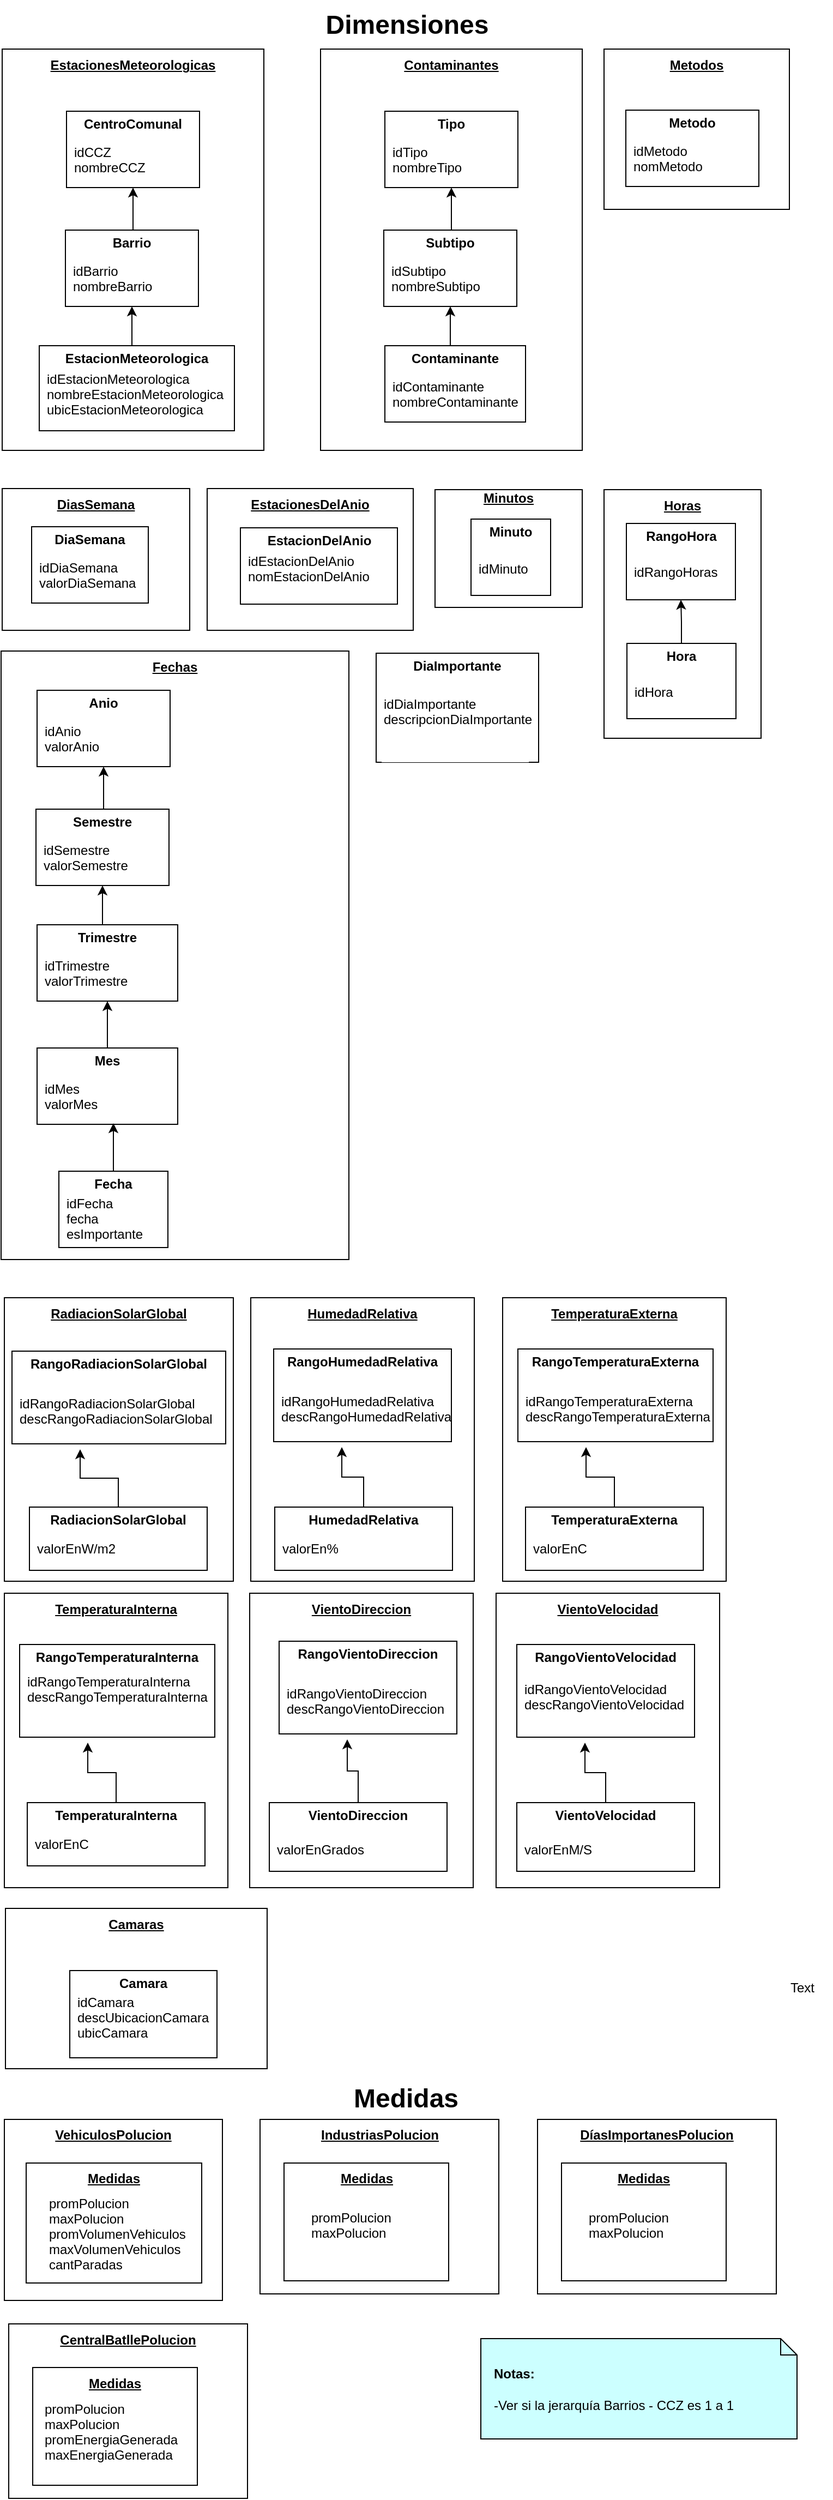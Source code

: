 <mxfile userAgent="Mozilla/5.0 (Macintosh; Intel Mac OS X 10_13_6) AppleWebKit/537.36 (KHTML, like Gecko) draw.io/7.8.7 Chrome/58.0.303.110 Electron/1.7.5 Safari/537.36" type="device" version="9.4.6" editor="www.draw.io"><diagram id="01ee848b-bfa0-368f-3120-69a5512751cf" name="Page-1"><mxGraphModel dx="1110" dy="846" grid="1" gridSize="10" guides="1" tooltips="1" connect="1" arrows="1" fold="1" page="1" pageScale="1" pageWidth="827" pageHeight="1169" background="#ffffff" math="0" shadow="0"><root><mxCell id="2eb9ab5e75fa441f-0"/><mxCell id="2eb9ab5e75fa441f-1" parent="2eb9ab5e75fa441f-0"/><mxCell id="212" value="EstacionesDelAnio" style="swimlane;swimlaneLine=0;whiteSpace=wrap;startSize=29;fontStyle=5;align=center" parent="2eb9ab5e75fa441f-1" vertex="1"><mxGeometry x="226" y="448" width="189" height="130" as="geometry"><mxRectangle x="39" y="92" width="70" height="29" as="alternateBounds"/></mxGeometry></mxCell><mxCell id="2eb9ab5e75fa441f-14" value="EstacionesMeteorologicas" style="swimlane;swimlaneLine=0;whiteSpace=wrap;startSize=29;fontStyle=5;align=center" parent="2eb9ab5e75fa441f-1" vertex="1"><mxGeometry x="38" y="45" width="240" height="368" as="geometry"><mxRectangle x="39" y="92" width="70" height="29" as="alternateBounds"/></mxGeometry></mxCell><mxCell id="0" value="CentroComunal" style="swimlane;swimlaneLine=0;whiteSpace=wrap" parent="2eb9ab5e75fa441f-14" vertex="1"><mxGeometry x="59" y="57" width="122" height="70" as="geometry"><mxRectangle x="590" y="38" width="70" height="23" as="alternateBounds"/></mxGeometry></mxCell><mxCell id="1" value="idCCZ&#10;nombreCCZ" style="text;align=left;verticalAlign=middle;" parent="0" vertex="1"><mxGeometry x="5" y="19" width="130" height="50" as="geometry"/></mxCell><mxCell id="9" style="edgeStyle=orthogonalEdgeStyle;rounded=0;html=1;exitX=0.5;exitY=0;entryX=0.5;entryY=1;jettySize=auto;orthogonalLoop=1;" parent="2eb9ab5e75fa441f-14" source="3" target="0" edge="1"><mxGeometry relative="1" as="geometry"/></mxCell><mxCell id="3" value="Barrio" style="swimlane;swimlaneLine=0;whiteSpace=wrap" parent="2eb9ab5e75fa441f-14" vertex="1"><mxGeometry x="58" y="166" width="122" height="70" as="geometry"><mxRectangle x="590" y="38" width="70" height="23" as="alternateBounds"/></mxGeometry></mxCell><mxCell id="4" value="idBarrio&#10;nombreBarrio" style="text;align=left;verticalAlign=middle;" parent="3" vertex="1"><mxGeometry x="5" y="19" width="130" height="50" as="geometry"/></mxCell><mxCell id="10" style="edgeStyle=orthogonalEdgeStyle;rounded=0;html=1;exitX=0.5;exitY=0;entryX=0.5;entryY=1;jettySize=auto;orthogonalLoop=1;" parent="2eb9ab5e75fa441f-14" source="5" target="3" edge="1"><mxGeometry relative="1" as="geometry"/></mxCell><mxCell id="5" value="EstacionMeteorologica" style="swimlane;swimlaneLine=0;whiteSpace=wrap" parent="2eb9ab5e75fa441f-14" vertex="1"><mxGeometry x="34" y="272" width="179" height="78" as="geometry"><mxRectangle x="590" y="38" width="70" height="23" as="alternateBounds"/></mxGeometry></mxCell><mxCell id="6" value="idEstacionMeteorologica&#10;nombreEstacionMeteorologica&#10;ubicEstacionMeteorologica&#10;" style="text;align=left;verticalAlign=middle;" parent="5" vertex="1"><mxGeometry x="5" y="26" width="130" height="50" as="geometry"/></mxCell><mxCell id="4a65618d5dacdeda-0" value="Dimensiones" style="text;align=center;verticalAlign=middle;fontFamily=Helvetica;fontSize=24;fontStyle=1" parent="2eb9ab5e75fa441f-1" vertex="1"><mxGeometry x="332" width="155" height="40" as="geometry"/></mxCell><mxCell id="4a65618d5dacdeda-1" value="Medidas" style="text;align=center;verticalAlign=middle;fontFamily=Helvetica;fontSize=24;fontStyle=1" parent="2eb9ab5e75fa441f-1" vertex="1"><mxGeometry x="331" y="1901.5" width="155" height="40" as="geometry"/></mxCell><mxCell id="4a65618d5dacdeda-2" value="VehiculosPolucion" style="swimlane;swimlaneLine=0;whiteSpace=wrap;startSize=29;fontStyle=5" parent="2eb9ab5e75fa441f-1" vertex="1"><mxGeometry x="40" y="1943.5" width="200" height="166" as="geometry"/></mxCell><mxCell id="86" value="Medidas" style="swimlane;swimlaneLine=0;whiteSpace=wrap;startSize=29;fontStyle=5" parent="4a65618d5dacdeda-2" vertex="1"><mxGeometry x="20" y="40" width="161" height="110" as="geometry"/></mxCell><mxCell id="87" value="promPolucion&#10;maxPolucion&#10;promVolumenVehiculos&#10;maxVolumenVehiculos&#10;cantParadas&#10;" style="text;align=left;verticalAlign=middle;" parent="86" vertex="1"><mxGeometry x="19" y="35.42" width="155" height="72.58" as="geometry"/></mxCell><mxCell id="11" value="Contaminantes" style="swimlane;swimlaneLine=0;whiteSpace=wrap;startSize=29;fontStyle=5;align=center" parent="2eb9ab5e75fa441f-1" vertex="1"><mxGeometry x="330" y="45" width="240" height="368" as="geometry"><mxRectangle x="39" y="92" width="70" height="29" as="alternateBounds"/></mxGeometry></mxCell><mxCell id="12" value="Tipo" style="swimlane;swimlaneLine=0;whiteSpace=wrap" parent="11" vertex="1"><mxGeometry x="59" y="57" width="122" height="70" as="geometry"><mxRectangle x="590" y="38" width="70" height="23" as="alternateBounds"/></mxGeometry></mxCell><mxCell id="13" value="idTipo&#10;nombreTipo" style="text;align=left;verticalAlign=middle;" parent="12" vertex="1"><mxGeometry x="5" y="19" width="130" height="50" as="geometry"/></mxCell><mxCell id="14" style="edgeStyle=orthogonalEdgeStyle;rounded=0;html=1;exitX=0.5;exitY=0;entryX=0.5;entryY=1;jettySize=auto;orthogonalLoop=1;" parent="11" source="15" target="12" edge="1"><mxGeometry relative="1" as="geometry"/></mxCell><mxCell id="15" value="Subtipo" style="swimlane;swimlaneLine=0;whiteSpace=wrap" parent="11" vertex="1"><mxGeometry x="58" y="166" width="122" height="70" as="geometry"><mxRectangle x="590" y="38" width="70" height="23" as="alternateBounds"/></mxGeometry></mxCell><mxCell id="16" value="idSubtipo&#10;nombreSubtipo" style="text;align=left;verticalAlign=middle;" parent="15" vertex="1"><mxGeometry x="5" y="19" width="130" height="50" as="geometry"/></mxCell><mxCell id="17" style="edgeStyle=orthogonalEdgeStyle;rounded=0;html=1;exitX=0.5;exitY=0;entryX=0.5;entryY=1;jettySize=auto;orthogonalLoop=1;" parent="11" source="18" target="15" edge="1"><mxGeometry relative="1" as="geometry"/></mxCell><mxCell id="18" value="Contaminante" style="swimlane;swimlaneLine=0;whiteSpace=wrap" parent="11" vertex="1"><mxGeometry x="59" y="272" width="129" height="70" as="geometry"><mxRectangle x="590" y="38" width="70" height="23" as="alternateBounds"/></mxGeometry></mxCell><mxCell id="19" value="idContaminante&#10;nombreContaminante" style="text;align=left;verticalAlign=middle;" parent="18" vertex="1"><mxGeometry x="5" y="19" width="130" height="50" as="geometry"/></mxCell><mxCell id="20" value="Camaras" style="swimlane;swimlaneLine=0;whiteSpace=wrap;startSize=29;fontStyle=5;align=center" parent="2eb9ab5e75fa441f-1" vertex="1"><mxGeometry x="41" y="1750" width="240" height="147" as="geometry"><mxRectangle x="39" y="92" width="70" height="29" as="alternateBounds"/></mxGeometry></mxCell><mxCell id="21" value="Camara" style="swimlane;swimlaneLine=0;whiteSpace=wrap" parent="20" vertex="1"><mxGeometry x="59" y="57" width="135" height="80" as="geometry"><mxRectangle x="590" y="38" width="70" height="23" as="alternateBounds"/></mxGeometry></mxCell><mxCell id="22" value="idCamara&#10;descUbicacionCamara&#10;ubicCamara&#10;" style="text;align=left;verticalAlign=middle;" parent="21" vertex="1"><mxGeometry x="5" y="19" width="130" height="61" as="geometry"/></mxCell><mxCell id="32" value="Fechas" style="swimlane;swimlaneLine=0;whiteSpace=wrap;startSize=29;fontStyle=5;align=center" parent="2eb9ab5e75fa441f-1" vertex="1"><mxGeometry x="37" y="597" width="319" height="558" as="geometry"><mxRectangle x="39" y="92" width="70" height="29" as="alternateBounds"/></mxGeometry></mxCell><mxCell id="33" value="Anio" style="swimlane;swimlaneLine=0;whiteSpace=wrap" parent="32" vertex="1"><mxGeometry x="33" y="36" width="122" height="70" as="geometry"><mxRectangle x="590" y="38" width="70" height="23" as="alternateBounds"/></mxGeometry></mxCell><mxCell id="34" value="idAnio&#10;valorAnio" style="text;align=left;verticalAlign=middle;" parent="33" vertex="1"><mxGeometry x="5" y="19" width="130" height="50" as="geometry"/></mxCell><mxCell id="35" style="edgeStyle=orthogonalEdgeStyle;rounded=0;html=1;exitX=0.5;exitY=0;entryX=0.5;entryY=1;jettySize=auto;orthogonalLoop=1;" parent="32" source="36" target="33" edge="1"><mxGeometry relative="1" as="geometry"/></mxCell><mxCell id="36" value="Semestre" style="swimlane;swimlaneLine=0;whiteSpace=wrap" parent="32" vertex="1"><mxGeometry x="32" y="145" width="122" height="70" as="geometry"><mxRectangle x="590" y="38" width="70" height="23" as="alternateBounds"/></mxGeometry></mxCell><mxCell id="37" value="idSemestre&#10;valorSemestre" style="text;align=left;verticalAlign=middle;" parent="36" vertex="1"><mxGeometry x="5" y="19" width="130" height="50" as="geometry"/></mxCell><mxCell id="38" style="edgeStyle=orthogonalEdgeStyle;rounded=0;html=1;exitX=0.5;exitY=0;entryX=0.5;entryY=1;jettySize=auto;orthogonalLoop=1;" parent="32" source="39" target="36" edge="1"><mxGeometry relative="1" as="geometry"/></mxCell><mxCell id="39" value="Trimestre" style="swimlane;swimlaneLine=0;whiteSpace=wrap" parent="32" vertex="1"><mxGeometry x="33" y="251" width="129" height="70" as="geometry"><mxRectangle x="590" y="38" width="70" height="23" as="alternateBounds"/></mxGeometry></mxCell><mxCell id="40" value="idTrimestre&#10;valorTrimestre" style="text;align=left;verticalAlign=middle;" parent="39" vertex="1"><mxGeometry x="5" y="19" width="130" height="50" as="geometry"/></mxCell><mxCell id="43" style="edgeStyle=orthogonalEdgeStyle;rounded=0;html=1;exitX=0.5;exitY=0;entryX=0.5;entryY=1;jettySize=auto;orthogonalLoop=1;" parent="32" source="41" target="39" edge="1"><mxGeometry relative="1" as="geometry"/></mxCell><mxCell id="41" value="Mes" style="swimlane;swimlaneLine=0;whiteSpace=wrap" parent="32" vertex="1"><mxGeometry x="33" y="364" width="129" height="70" as="geometry"><mxRectangle x="590" y="38" width="70" height="23" as="alternateBounds"/></mxGeometry></mxCell><mxCell id="42" value="idMes&#10;valorMes" style="text;align=left;verticalAlign=middle;" parent="41" vertex="1"><mxGeometry x="5" y="19" width="130" height="50" as="geometry"/></mxCell><mxCell id="44" value="Fecha" style="swimlane;swimlaneLine=0;whiteSpace=wrap" parent="32" vertex="1"><mxGeometry x="53" y="477" width="100" height="70" as="geometry"><mxRectangle x="590" y="38" width="70" height="23" as="alternateBounds"/></mxGeometry></mxCell><mxCell id="45" value="idFecha&#10;fecha&#10;esImportante&#10;" style="text;align=left;verticalAlign=middle;" parent="44" vertex="1"><mxGeometry x="5" y="25" width="65" height="50" as="geometry"/></mxCell><mxCell id="46" style="edgeStyle=orthogonalEdgeStyle;rounded=0;html=1;exitX=0.5;exitY=0;entryX=0.5;entryY=1;jettySize=auto;orthogonalLoop=1;" parent="32" source="44" target="42" edge="1"><mxGeometry relative="1" as="geometry"/></mxCell><mxCell id="108" value="CentralBatllePolucion" style="swimlane;swimlaneLine=0;whiteSpace=wrap;startSize=29;fontStyle=5" parent="2eb9ab5e75fa441f-1" vertex="1"><mxGeometry x="44" y="2131" width="219" height="160" as="geometry"/></mxCell><mxCell id="109" value="Medidas" style="swimlane;swimlaneLine=0;whiteSpace=wrap;startSize=29;fontStyle=5" parent="108" vertex="1"><mxGeometry x="22" y="40" width="151" height="108" as="geometry"/></mxCell><mxCell id="110" value="promPolucion&#10;maxPolucion&#10;promEnergiaGenerada&#10;maxEnergiaGenerada&#10;" style="text;align=left;verticalAlign=middle;" parent="109" vertex="1"><mxGeometry x="9" y="29.42" width="155" height="72.58" as="geometry"/></mxCell><mxCell id="155" value="Metodos" style="swimlane;swimlaneLine=0;whiteSpace=wrap;startSize=29;fontStyle=5;align=center" parent="2eb9ab5e75fa441f-1" vertex="1"><mxGeometry x="590" y="45" width="170" height="147" as="geometry"><mxRectangle x="39" y="92" width="70" height="29" as="alternateBounds"/></mxGeometry></mxCell><mxCell id="156" value="Metodo" style="swimlane;swimlaneLine=0;whiteSpace=wrap" parent="155" vertex="1"><mxGeometry x="20" y="56" width="122" height="70" as="geometry"><mxRectangle x="590" y="38" width="70" height="23" as="alternateBounds"/></mxGeometry></mxCell><mxCell id="157" value="idMetodo&#10;nomMetodo" style="text;align=left;verticalAlign=middle;" parent="156" vertex="1"><mxGeometry x="5" y="19" width="130" height="50" as="geometry"/></mxCell><mxCell id="170" value="&lt;div&gt;&lt;b&gt;Notas:&amp;nbsp;&lt;/b&gt;&lt;/div&gt;&lt;br&gt;-Ver si la jerarquía Barrios - CCZ es 1 a 1&lt;br&gt;" style="shape=note;size=15;align=left;spacingLeft=10;html=1;whiteSpace=wrap;fillColor=#CCFFFF;" parent="2eb9ab5e75fa441f-1" vertex="1"><mxGeometry x="477" y="2144.5" width="290" height="92" as="geometry"/></mxCell><mxCell id="172" value="DíasImportanesPolucion" style="swimlane;swimlaneLine=0;whiteSpace=wrap;startSize=29;fontStyle=5" parent="2eb9ab5e75fa441f-1" vertex="1"><mxGeometry x="529" y="1943.5" width="219" height="160" as="geometry"/></mxCell><mxCell id="173" value="Medidas" style="swimlane;swimlaneLine=0;whiteSpace=wrap;startSize=29;fontStyle=5" parent="172" vertex="1"><mxGeometry x="22" y="40" width="151" height="108" as="geometry"/></mxCell><mxCell id="174" value="promPolucion&#10;maxPolucion&#10;" style="text;align=left;verticalAlign=middle;" parent="173" vertex="1"><mxGeometry x="23" y="27.42" width="155" height="72.58" as="geometry"/></mxCell><mxCell id="175" value="IndustriasPolucion" style="swimlane;swimlaneLine=0;whiteSpace=wrap;startSize=29;fontStyle=5" parent="2eb9ab5e75fa441f-1" vertex="1"><mxGeometry x="274.5" y="1943.5" width="219" height="160" as="geometry"/></mxCell><mxCell id="176" value="Medidas" style="swimlane;swimlaneLine=0;whiteSpace=wrap;startSize=29;fontStyle=5" parent="175" vertex="1"><mxGeometry x="22" y="40" width="151" height="108" as="geometry"/></mxCell><mxCell id="177" value="promPolucion&#10;maxPolucion&#10;" style="text;align=left;verticalAlign=middle;" parent="176" vertex="1"><mxGeometry x="23" y="27.42" width="155" height="72.58" as="geometry"/></mxCell><mxCell id="182" value="EstacionDelAnio" style="swimlane;swimlaneLine=0;whiteSpace=wrap" parent="2eb9ab5e75fa441f-1" vertex="1"><mxGeometry x="256.5" y="484" width="144" height="70" as="geometry"><mxRectangle x="590" y="38" width="70" height="23" as="alternateBounds"/></mxGeometry></mxCell><mxCell id="183" value="idEstacionDelAnio&#10;nomEstacionDelAnio&#10;" style="text;align=left;verticalAlign=middle;" parent="182" vertex="1"><mxGeometry x="5" y="19" width="130" height="50" as="geometry"/></mxCell><mxCell id="215" value="DiasSemana" style="swimlane;swimlaneLine=0;whiteSpace=wrap;startSize=29;fontStyle=5;align=center" parent="2eb9ab5e75fa441f-1" vertex="1"><mxGeometry x="38" y="448" width="172" height="130" as="geometry"><mxRectangle x="39" y="92" width="70" height="29" as="alternateBounds"/></mxGeometry></mxCell><mxCell id="218" value="DiaSemana" style="swimlane;swimlaneLine=0;whiteSpace=wrap" parent="215" vertex="1"><mxGeometry x="27" y="35" width="107" height="70" as="geometry"><mxRectangle x="590" y="38" width="70" height="23" as="alternateBounds"/></mxGeometry></mxCell><mxCell id="219" value="idDiaSemana&#10;valorDiaSemana" style="text;align=left;verticalAlign=middle;" parent="218" vertex="1"><mxGeometry x="5" y="19" width="95" height="50" as="geometry"/></mxCell><mxCell id="226" value="Horas" style="swimlane;swimlaneLine=0;whiteSpace=wrap;startSize=29;fontStyle=5;align=center" parent="2eb9ab5e75fa441f-1" vertex="1"><mxGeometry x="590" y="449" width="144" height="228" as="geometry"><mxRectangle x="39" y="92" width="70" height="29" as="alternateBounds"/></mxGeometry></mxCell><mxCell id="258" style="edgeStyle=orthogonalEdgeStyle;rounded=0;html=1;entryX=0.5;entryY=1;jettySize=auto;orthogonalLoop=1;" parent="226" source="223" target="254" edge="1"><mxGeometry relative="1" as="geometry"/></mxCell><mxCell id="223" value="Hora" style="swimlane;swimlaneLine=0;whiteSpace=wrap" parent="226" vertex="1"><mxGeometry x="21" y="141" width="100" height="69" as="geometry"><mxRectangle x="590" y="38" width="70" height="23" as="alternateBounds"/></mxGeometry></mxCell><mxCell id="224" value="idHora" style="text;align=left;verticalAlign=middle;" parent="223" vertex="1"><mxGeometry x="5" y="19" width="65" height="50" as="geometry"/></mxCell><mxCell id="254" value="RangoHora" style="swimlane;swimlaneLine=0;whiteSpace=wrap" parent="226" vertex="1"><mxGeometry x="20.5" y="31" width="100" height="70" as="geometry"><mxRectangle x="590" y="38" width="70" height="23" as="alternateBounds"/></mxGeometry></mxCell><mxCell id="255" value="idRangoHoras" style="text;align=left;verticalAlign=middle;" parent="254" vertex="1"><mxGeometry x="5" y="19" width="65" height="50" as="geometry"/></mxCell><mxCell id="232" value="Minutos" style="swimlane;swimlaneLine=0;whiteSpace=wrap;startSize=15;fontStyle=5;align=center" parent="2eb9ab5e75fa441f-1" vertex="1"><mxGeometry x="435" y="449" width="135" height="108" as="geometry"><mxRectangle x="39" y="92" width="70" height="29" as="alternateBounds"/></mxGeometry></mxCell><mxCell id="221" value="Minuto" style="swimlane;swimlaneLine=0;whiteSpace=wrap" parent="232" vertex="1"><mxGeometry x="33" y="27" width="73" height="70" as="geometry"><mxRectangle x="590" y="38" width="70" height="23" as="alternateBounds"/></mxGeometry></mxCell><mxCell id="222" value="idMinuto" style="text;align=left;verticalAlign=middle;" parent="221" vertex="1"><mxGeometry x="5" y="20" width="65" height="50" as="geometry"/></mxCell><mxCell id="236" value="RadiacionSolarGlobal" style="swimlane;swimlaneLine=0;whiteSpace=wrap;startSize=29;fontStyle=5;align=center" parent="2eb9ab5e75fa441f-1" vertex="1"><mxGeometry x="40" y="1190" width="210" height="260" as="geometry"><mxRectangle x="39" y="92" width="70" height="29" as="alternateBounds"/></mxGeometry></mxCell><mxCell id="237" value="RadiacionSolarGlobal" style="swimlane;swimlaneLine=0;whiteSpace=wrap" parent="236" vertex="1"><mxGeometry x="23" y="192" width="163" height="58" as="geometry"><mxRectangle x="590" y="38" width="70" height="23" as="alternateBounds"/></mxGeometry></mxCell><mxCell id="238" value="valorEnW/m2&#10;" style="text;align=left;verticalAlign=middle;" parent="237" vertex="1"><mxGeometry x="5" y="19" width="115" height="51" as="geometry"/></mxCell><mxCell id="286" value="RangoRadiacionSolarGlobal" style="swimlane;swimlaneLine=0;whiteSpace=wrap" parent="236" vertex="1"><mxGeometry x="7" y="49" width="196" height="85" as="geometry"><mxRectangle x="590" y="38" width="70" height="23" as="alternateBounds"/></mxGeometry></mxCell><mxCell id="287" value="idRangoRadiacionSolarGlobal&#10;descRangoRadiacionSolarGlobal" style="text;align=left;verticalAlign=middle;" parent="286" vertex="1"><mxGeometry x="5" y="19" width="115" height="71" as="geometry"/></mxCell><mxCell id="288" style="edgeStyle=orthogonalEdgeStyle;rounded=0;html=1;entryX=0.5;entryY=1;jettySize=auto;orthogonalLoop=1;exitX=0.5;exitY=0;" parent="236" source="237" target="287" edge="1"><mxGeometry relative="1" as="geometry"><mxPoint x="340" y="202" as="sourcePoint"/><mxPoint x="320" y="147" as="targetPoint"/></mxGeometry></mxCell><mxCell id="239" value="HumedadRelativa" style="swimlane;swimlaneLine=0;whiteSpace=wrap;startSize=29;fontStyle=5;align=center" parent="2eb9ab5e75fa441f-1" vertex="1"><mxGeometry x="266" y="1190" width="205" height="260" as="geometry"><mxRectangle x="39" y="92" width="70" height="29" as="alternateBounds"/></mxGeometry></mxCell><mxCell id="240" value="HumedadRelativa" style="swimlane;swimlaneLine=0;whiteSpace=wrap" parent="239" vertex="1"><mxGeometry x="22" y="192" width="163" height="58" as="geometry"><mxRectangle x="590" y="38" width="70" height="23" as="alternateBounds"/></mxGeometry></mxCell><mxCell id="241" value="valorEn%&#10;" style="text;align=left;verticalAlign=middle;" parent="240" vertex="1"><mxGeometry x="5" y="19" width="115" height="51" as="geometry"/></mxCell><mxCell id="282" value="RangoHumedadRelativa" style="swimlane;swimlaneLine=0;whiteSpace=wrap" parent="239" vertex="1"><mxGeometry x="21" y="47" width="163" height="85" as="geometry"><mxRectangle x="590" y="38" width="70" height="23" as="alternateBounds"/></mxGeometry></mxCell><mxCell id="283" value="idRangoHumedadRelativa&#10;descRangoHumedadRelativa" style="text;align=left;verticalAlign=middle;" parent="282" vertex="1"><mxGeometry x="5" y="19" width="115" height="71" as="geometry"/></mxCell><mxCell id="284" style="edgeStyle=orthogonalEdgeStyle;rounded=0;html=1;entryX=0.5;entryY=1;jettySize=auto;orthogonalLoop=1;exitX=0.5;exitY=0;" parent="239" source="240" target="283" edge="1"><mxGeometry relative="1" as="geometry"><mxPoint x="338" y="202" as="sourcePoint"/><mxPoint x="312" y="147" as="targetPoint"/></mxGeometry></mxCell><mxCell id="242" value="TemperaturaExterna" style="swimlane;swimlaneLine=0;whiteSpace=wrap;startSize=29;fontStyle=5;align=center" parent="2eb9ab5e75fa441f-1" vertex="1"><mxGeometry x="497" y="1190" width="205" height="260" as="geometry"><mxRectangle x="39" y="92" width="70" height="29" as="alternateBounds"/></mxGeometry></mxCell><mxCell id="262" style="edgeStyle=orthogonalEdgeStyle;rounded=0;html=1;entryX=0.5;entryY=1;jettySize=auto;orthogonalLoop=1;" parent="242" source="243" target="260" edge="1"><mxGeometry relative="1" as="geometry"/></mxCell><mxCell id="243" value="TemperaturaExterna" style="swimlane;swimlaneLine=0;whiteSpace=wrap" parent="242" vertex="1"><mxGeometry x="21" y="192" width="163" height="58" as="geometry"><mxRectangle x="590" y="38" width="70" height="23" as="alternateBounds"/></mxGeometry></mxCell><mxCell id="244" value="valorEnC&#10;" style="text;align=left;verticalAlign=middle;" parent="243" vertex="1"><mxGeometry x="5" y="19" width="115" height="51" as="geometry"/></mxCell><mxCell id="259" value="RangoTemperaturaExterna" style="swimlane;swimlaneLine=0;whiteSpace=wrap" parent="242" vertex="1"><mxGeometry x="14" y="47" width="179" height="85" as="geometry"><mxRectangle x="590" y="38" width="70" height="23" as="alternateBounds"/></mxGeometry></mxCell><mxCell id="260" value="idRangoTemperaturaExterna&#10;descRangoTemperaturaExterna" style="text;align=left;verticalAlign=middle;" parent="259" vertex="1"><mxGeometry x="5" y="19" width="115" height="71" as="geometry"/></mxCell><mxCell id="248" value="VientoDireccion" style="swimlane;swimlaneLine=0;whiteSpace=wrap;startSize=29;fontStyle=5;align=center" parent="2eb9ab5e75fa441f-1" vertex="1"><mxGeometry x="265" y="1461" width="205" height="270" as="geometry"><mxRectangle x="39" y="92" width="70" height="29" as="alternateBounds"/></mxGeometry></mxCell><mxCell id="249" value="RangoVientoDireccion" style="swimlane;swimlaneLine=0;whiteSpace=wrap" parent="248" vertex="1"><mxGeometry x="27" y="44" width="163" height="85" as="geometry"><mxRectangle x="590" y="38" width="70" height="23" as="alternateBounds"/></mxGeometry></mxCell><mxCell id="250" value="idRangoVientoDireccion&#10;descRangoVientoDireccion" style="text;align=left;verticalAlign=middle;" parent="249" vertex="1"><mxGeometry x="5" y="19" width="115" height="71" as="geometry"/></mxCell><mxCell id="279" value="VientoDireccion" style="swimlane;swimlaneLine=0;whiteSpace=wrap" parent="248" vertex="1"><mxGeometry x="18" y="192" width="163" height="63" as="geometry"><mxRectangle x="590" y="38" width="70" height="23" as="alternateBounds"/></mxGeometry></mxCell><mxCell id="280" value="valorEnGrados&#10;" style="text;align=left;verticalAlign=middle;" parent="279" vertex="1"><mxGeometry x="5" y="19" width="115" height="61" as="geometry"/></mxCell><mxCell id="281" style="edgeStyle=orthogonalEdgeStyle;rounded=0;html=1;entryX=0.5;entryY=1;jettySize=auto;orthogonalLoop=1;exitX=0.5;exitY=0;" parent="248" source="279" target="250" edge="1"><mxGeometry relative="1" as="geometry"><mxPoint x="337" y="207" as="sourcePoint"/><mxPoint x="318" y="147" as="targetPoint"/></mxGeometry></mxCell><mxCell id="251" value="VientoVelocidad" style="swimlane;swimlaneLine=0;whiteSpace=wrap;startSize=29;fontStyle=5;align=center" parent="2eb9ab5e75fa441f-1" vertex="1"><mxGeometry x="491" y="1461" width="205" height="270" as="geometry"><mxRectangle x="39" y="92" width="70" height="29" as="alternateBounds"/></mxGeometry></mxCell><mxCell id="252" value="VientoVelocidad" style="swimlane;swimlaneLine=0;whiteSpace=wrap" parent="251" vertex="1"><mxGeometry x="19" y="192" width="163" height="63" as="geometry"><mxRectangle x="590" y="38" width="70" height="23" as="alternateBounds"/></mxGeometry></mxCell><mxCell id="253" value="valorEnM/S&#10;" style="text;align=left;verticalAlign=middle;" parent="252" vertex="1"><mxGeometry x="5" y="19" width="115" height="61" as="geometry"/></mxCell><mxCell id="276" value="RangoVientoVelocidad" style="swimlane;swimlaneLine=0;whiteSpace=wrap" parent="251" vertex="1"><mxGeometry x="19" y="47" width="163" height="85" as="geometry"><mxRectangle x="590" y="38" width="70" height="23" as="alternateBounds"/></mxGeometry></mxCell><mxCell id="277" value="idRangoVientoVelocidad&#10;descRangoVientoVelocidad&#10;" style="text;align=left;verticalAlign=middle;" parent="276" vertex="1"><mxGeometry x="5" y="19" width="115" height="71" as="geometry"/></mxCell><mxCell id="278" style="edgeStyle=orthogonalEdgeStyle;rounded=0;html=1;entryX=0.5;entryY=1;jettySize=auto;orthogonalLoop=1;exitX=0.5;exitY=0;" parent="251" source="252" target="277" edge="1"><mxGeometry relative="1" as="geometry"><mxPoint x="-98" y="239.5" as="sourcePoint"/><mxPoint x="-124" y="184.5" as="targetPoint"/></mxGeometry></mxCell><mxCell id="263" value="TemperaturaInterna" style="swimlane;swimlaneLine=0;whiteSpace=wrap;startSize=29;fontStyle=5;align=center" parent="2eb9ab5e75fa441f-1" vertex="1"><mxGeometry x="40" y="1461" width="205" height="270" as="geometry"><mxRectangle x="39" y="92" width="70" height="29" as="alternateBounds"/></mxGeometry></mxCell><mxCell id="264" style="edgeStyle=orthogonalEdgeStyle;rounded=0;html=1;entryX=0.5;entryY=1;jettySize=auto;orthogonalLoop=1;" parent="263" source="265" target="268" edge="1"><mxGeometry relative="1" as="geometry"/></mxCell><mxCell id="265" value="TemperaturaInterna" style="swimlane;swimlaneLine=0;whiteSpace=wrap" parent="263" vertex="1"><mxGeometry x="21" y="192" width="163" height="58" as="geometry"><mxRectangle x="590" y="38" width="70" height="23" as="alternateBounds"/></mxGeometry></mxCell><mxCell id="266" value="valorEnC&#10;" style="text;align=left;verticalAlign=middle;" parent="265" vertex="1"><mxGeometry x="5" y="19" width="115" height="51" as="geometry"/></mxCell><mxCell id="267" value="RangoTemperaturaInterna" style="swimlane;swimlaneLine=0;whiteSpace=wrap" parent="263" vertex="1"><mxGeometry x="14" y="47" width="179" height="85" as="geometry"><mxRectangle x="590" y="38" width="70" height="23" as="alternateBounds"/></mxGeometry></mxCell><mxCell id="268" value="idRangoTemperaturaInterna&#10;descRangoTemperaturaInterna&#10;&#10;" style="text;align=left;verticalAlign=middle;" parent="267" vertex="1"><mxGeometry x="5" y="19" width="115" height="71" as="geometry"/></mxCell><mxCell id="274" value="DiaImportante" style="swimlane;swimlaneLine=0;whiteSpace=wrap;fillColor=#FFFFFF;" parent="2eb9ab5e75fa441f-1" vertex="1"><mxGeometry x="381" y="599" width="149" height="100" as="geometry"><mxRectangle x="590" y="38" width="70" height="23" as="alternateBounds"/></mxGeometry></mxCell><mxCell id="275" value="idDiaImportante&#10;descripcionDiaImportante&#10;" style="text;align=left;verticalAlign=middle;fillColor=#FFFFFF;" parent="274" vertex="1"><mxGeometry x="5" y="20" width="135" height="80" as="geometry"/></mxCell><mxCell id="289" value="Text" style="text;html=1;resizable=0;points=[];autosize=1;align=left;verticalAlign=top;spacingTop=-4;" vertex="1" parent="2eb9ab5e75fa441f-1"><mxGeometry x="759" y="1813" width="40" height="20" as="geometry"/></mxCell></root></mxGraphModel></diagram></mxfile>